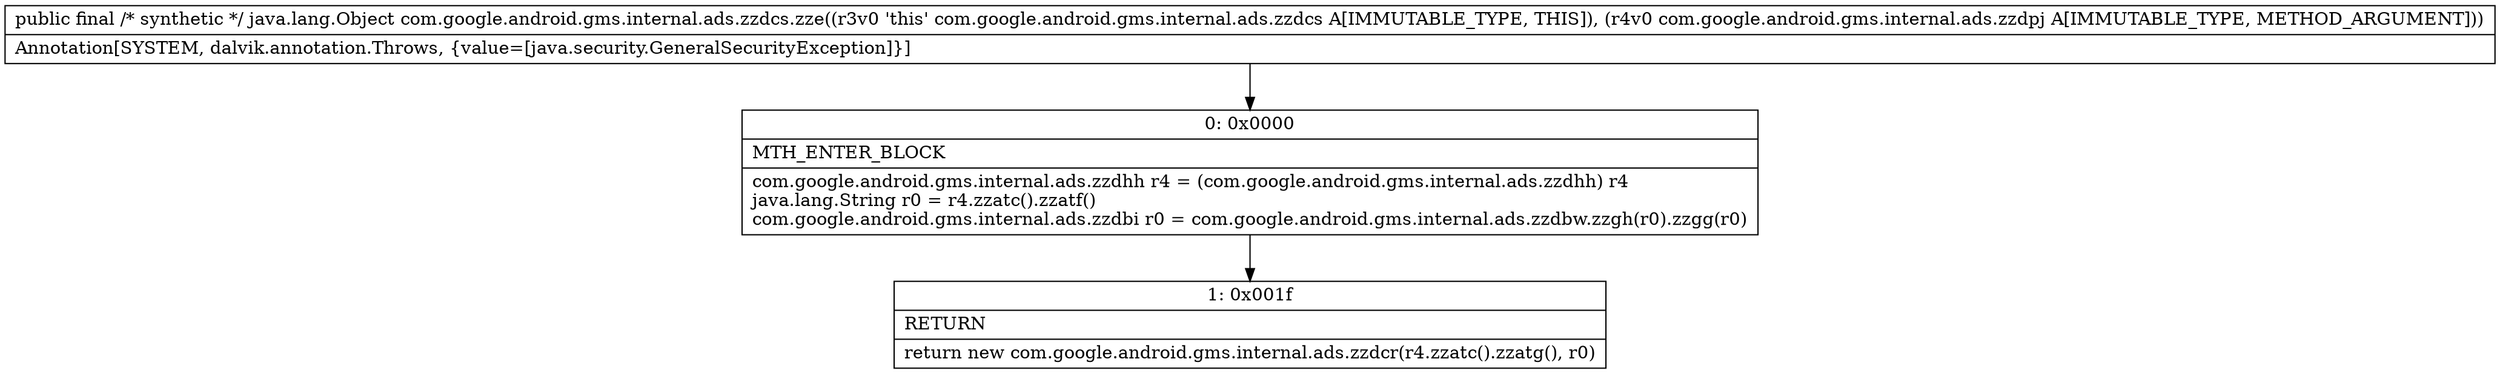 digraph "CFG forcom.google.android.gms.internal.ads.zzdcs.zze(Lcom\/google\/android\/gms\/internal\/ads\/zzdpj;)Ljava\/lang\/Object;" {
Node_0 [shape=record,label="{0\:\ 0x0000|MTH_ENTER_BLOCK\l|com.google.android.gms.internal.ads.zzdhh r4 = (com.google.android.gms.internal.ads.zzdhh) r4\ljava.lang.String r0 = r4.zzatc().zzatf()\lcom.google.android.gms.internal.ads.zzdbi r0 = com.google.android.gms.internal.ads.zzdbw.zzgh(r0).zzgg(r0)\l}"];
Node_1 [shape=record,label="{1\:\ 0x001f|RETURN\l|return new com.google.android.gms.internal.ads.zzdcr(r4.zzatc().zzatg(), r0)\l}"];
MethodNode[shape=record,label="{public final \/* synthetic *\/ java.lang.Object com.google.android.gms.internal.ads.zzdcs.zze((r3v0 'this' com.google.android.gms.internal.ads.zzdcs A[IMMUTABLE_TYPE, THIS]), (r4v0 com.google.android.gms.internal.ads.zzdpj A[IMMUTABLE_TYPE, METHOD_ARGUMENT]))  | Annotation[SYSTEM, dalvik.annotation.Throws, \{value=[java.security.GeneralSecurityException]\}]\l}"];
MethodNode -> Node_0;
Node_0 -> Node_1;
}

